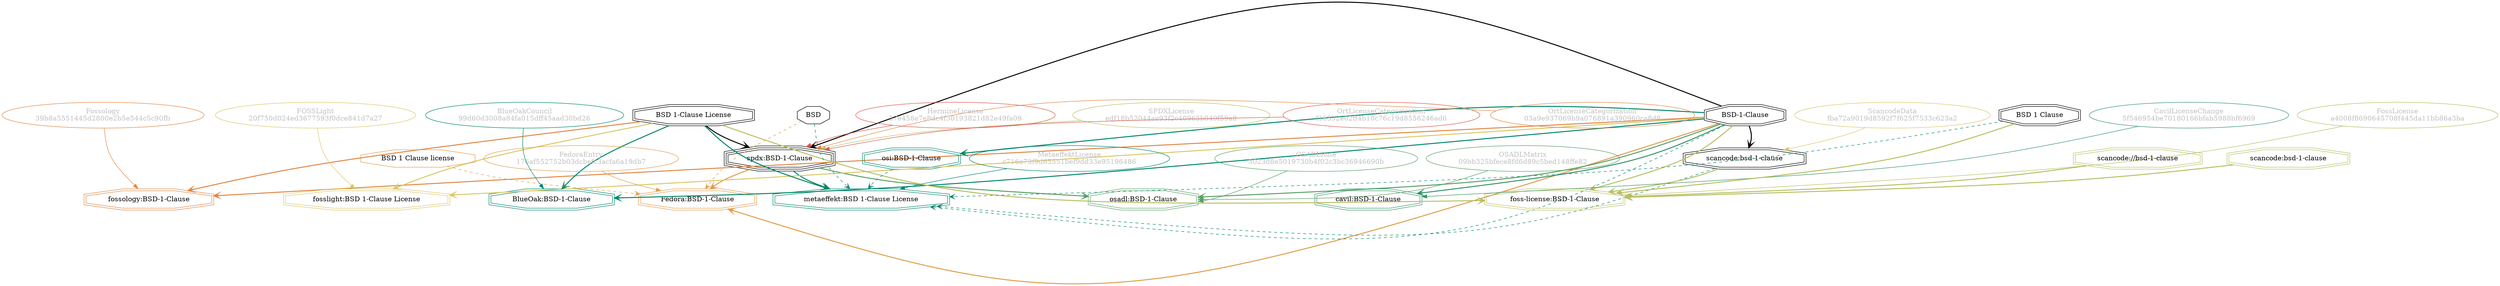 strict digraph {
    node [shape=box];
    graph [splines=curved];
    350 [label="SPDXLicense\nedf18b52044ae93f2c40965b049f59a8"
        ,fontcolor=gray
        ,color="#b8bf62"
        ,fillcolor="beige;1"
        ,shape=ellipse];
    351 [label="spdx:BSD-1-Clause"
        ,shape=tripleoctagon];
    352 [label="BSD-1-Clause"
        ,shape=doubleoctagon];
    353 [label="BSD 1-Clause License"
        ,shape=doubleoctagon];
    5932 [label="FedoraEntry\n176af552752b03dcbefc3acfa6a19db7"
         ,fontcolor=gray
         ,color="#e09d4b"
         ,fillcolor="beige;1"
         ,shape=ellipse];
    5933 [label="Fedora:BSD-1-Clause"
         ,color="#e09d4b"
         ,shape=doubleoctagon];
    5934 [label="BSD 1 Clause license"
         ,color="#e09d4b"
         ,shape=octagon];
    5935 [label=BSD,shape=octagon];
    8647 [label="BlueOakCouncil\n99d60d3008a84fa015dff45aad30bd26"
         ,fontcolor=gray
         ,color="#00876c"
         ,fillcolor="beige;1"
         ,shape=ellipse];
    8648 [label="BlueOak:BSD-1-Clause"
         ,color="#00876c"
         ,shape=doubleoctagon];
    9667 [label="OSADLRule\n3023d8e5019730b4f02c3bc36946690b"
         ,fontcolor=gray
         ,color="#58a066"
         ,fillcolor="beige;1"
         ,shape=ellipse];
    9668 [label="osadl:BSD-1-Clause"
         ,color="#58a066"
         ,shape=doubleoctagon];
    9904 [label="OSADLMatrix\n09bb325bfece8fd6d89c5bed148ffe82"
         ,fontcolor=gray
         ,color="#58a066"
         ,fillcolor="beige;1"
         ,shape=ellipse];
    12764 [label="ScancodeData\nfba72a9019d8592f7f625f7533c623a2"
          ,fontcolor=gray
          ,color="#dac767"
          ,fillcolor="beige;1"
          ,shape=ellipse];
    12765 [label="scancode:bsd-1-clause"
          ,shape=doubleoctagon];
    27607 [label="Fossology\n39b8a5551445d2800e2b5e544c5c90fb"
          ,fontcolor=gray
          ,color="#e18745"
          ,fillcolor="beige;1"
          ,shape=ellipse];
    27608 [label="fossology:BSD-1-Clause"
          ,color="#e18745"
          ,shape=doubleoctagon];
    28614 [label="OrtLicenseCategorization\nf16332e02ff4b10c76c19d8556246ad6"
          ,fontcolor=gray
          ,color="#dc574a"
          ,fillcolor="beige;1"
          ,shape=ellipse];
    35469 [label="OrtLicenseCategorization\n03a9e937069b9a076891a390960ca8d8"
          ,fontcolor=gray
          ,color="#e18745"
          ,fillcolor="beige;1"
          ,shape=ellipse];
    36547 [label="CavilLicenseChange\n5f546954be70180166bfab5988bf6969"
          ,fontcolor=gray
          ,color="#379469"
          ,fillcolor="beige;1"
          ,shape=ellipse];
    36548 [label="cavil:BSD-1-Clause"
          ,color="#379469"
          ,shape=doubleoctagon];
    39634 [label="MetaeffektLicense\nc716a73f9d65551bef9dd33e95196486"
          ,fontcolor=gray
          ,color="#00876c"
          ,fillcolor="beige;1"
          ,shape=ellipse];
    39635 [label="metaeffekt:BSD 1-Clause License"
          ,color="#00876c"
          ,shape=doubleoctagon];
    39636 [label="BSD 1 Clause"
          ,shape=doubleoctagon];
    39637 [label="osi:BSD-1-Clause"
          ,color="#00876c"
          ,shape=doubleoctagon];
    50050 [label="HermineLicense\n37e458e7e8dc4f30193821d82e49fa09"
          ,fontcolor=gray
          ,color="#dc574a"
          ,fillcolor="beige;1"
          ,shape=ellipse];
    50427 [label="FossLicense\na4008f8690645708f445da11bb86a3ba"
          ,fontcolor=gray
          ,color="#b8bf62"
          ,fillcolor="beige;1"
          ,shape=ellipse];
    50428 [label="foss-license:BSD-1-Clause"
          ,color="#b8bf62"
          ,shape=doubleoctagon];
    50429 [label="scancode://bsd-1-clause"
          ,color="#b8bf62"
          ,shape=doubleoctagon];
    50430 [label="scancode:bsd-1-clause"
          ,color="#b8bf62"
          ,shape=doubleoctagon];
    51270 [label="FOSSLight\n20f750d024ed3677593f0dce841d7a27"
          ,fontcolor=gray
          ,color="#dac767"
          ,fillcolor="beige;1"
          ,shape=ellipse];
    51271 [label="fosslight:BSD 1-Clause License"
          ,color="#dac767"
          ,shape=doubleoctagon];
    350 -> 351 [weight=0.5
               ,color="#b8bf62"];
    351 -> 5933 [style=bold
                ,arrowhead=vee
                ,weight=0.7
                ,color="#e09d4b"];
    351 -> 9668 [style=bold
                ,arrowhead=vee
                ,weight=0.7
                ,color="#58a066"];
    351 -> 39635 [style=bold
                 ,arrowhead=vee
                 ,weight=0.7
                 ,color="#00876c"];
    352 -> 351 [style=bold
               ,arrowhead=vee
               ,weight=0.7];
    352 -> 5933 [style=bold
                ,arrowhead=vee
                ,weight=0.7
                ,color="#e09d4b"];
    352 -> 8648 [style=bold
                ,arrowhead=vee
                ,weight=0.7
                ,color="#00876c"];
    352 -> 9668 [style=bold
                ,arrowhead=vee
                ,weight=0.7
                ,color="#58a066"];
    352 -> 12765 [style=bold
                 ,arrowhead=vee
                 ,weight=0.7];
    352 -> 27608 [style=bold
                 ,arrowhead=vee
                 ,weight=0.7
                 ,color="#e18745"];
    352 -> 36548 [style=bold
                 ,arrowhead=vee
                 ,weight=0.7
                 ,color="#379469"];
    352 -> 36548 [style=bold
                 ,arrowhead=vee
                 ,weight=0.7
                 ,color="#379469"];
    352 -> 39635 [style=dashed
                 ,arrowhead=vee
                 ,weight=0.5
                 ,color="#00876c"];
    352 -> 39637 [style=bold
                 ,arrowhead=vee
                 ,weight=0.7
                 ,color="#00876c"];
    352 -> 50428 [style=bold
                 ,arrowhead=vee
                 ,weight=0.7
                 ,color="#b8bf62"];
    352 -> 51271 [style=bold
                 ,arrowhead=vee
                 ,weight=0.7
                 ,color="#dac767"];
    353 -> 351 [style=bold
               ,arrowhead=vee
               ,weight=0.7];
    353 -> 8648 [style=bold
                ,arrowhead=vee
                ,weight=0.7
                ,color="#00876c"];
    353 -> 27608 [style=bold
                 ,arrowhead=vee
                 ,weight=0.7
                 ,color="#e18745"];
    353 -> 39635 [style=bold
                 ,arrowhead=vee
                 ,weight=0.7
                 ,color="#00876c"];
    353 -> 50428 [style=bold
                 ,arrowhead=vee
                 ,weight=0.7
                 ,color="#b8bf62"];
    353 -> 51271 [style=bold
                 ,arrowhead=vee
                 ,weight=0.7
                 ,color="#dac767"];
    5932 -> 5933 [weight=0.5
                 ,color="#e09d4b"];
    5934 -> 5933 [style=dashed
                 ,arrowhead=vee
                 ,weight=0.5
                 ,color="#e09d4b"];
    5935 -> 5933 [style=dashed
                 ,arrowhead=vee
                 ,weight=0.5
                 ,color="#e09d4b"];
    5935 -> 39635 [style=dashed
                  ,arrowhead=vee
                  ,weight=0.5
                  ,color="#00876c"];
    8647 -> 8648 [weight=0.5
                 ,color="#00876c"];
    9667 -> 9668 [weight=0.5
                 ,color="#58a066"];
    9904 -> 9668 [weight=0.5
                 ,color="#58a066"];
    12764 -> 12765 [weight=0.5
                   ,color="#dac767"];
    12765 -> 39635 [style=dashed
                   ,arrowhead=vee
                   ,weight=0.5
                   ,color="#00876c"];
    12765 -> 50428 [style=bold
                   ,arrowhead=vee
                   ,weight=0.7
                   ,color="#b8bf62"];
    27607 -> 27608 [weight=0.5
                   ,color="#e18745"];
    28614 -> 351 [weight=0.5
                 ,color="#dc574a"];
    35469 -> 351 [weight=0.5
                 ,color="#e18745"];
    36547 -> 36548 [weight=0.5
                   ,color="#379469"];
    39634 -> 39635 [weight=0.5
                   ,color="#00876c"];
    39636 -> 39635 [style=dashed
                   ,arrowhead=vee
                   ,weight=0.5
                   ,color="#00876c"];
    39636 -> 50428 [style=bold
                   ,arrowhead=vee
                   ,weight=0.7
                   ,color="#b8bf62"];
    39637 -> 39635 [style=dashed
                   ,arrowhead=vee
                   ,weight=0.5
                   ,color="#00876c"];
    50050 -> 351 [weight=0.5
                 ,color="#dc574a"];
    50427 -> 50428 [weight=0.5
                   ,color="#b8bf62"];
    50429 -> 50428 [style=bold
                   ,arrowhead=vee
                   ,weight=0.7
                   ,color="#b8bf62"];
    50430 -> 50428 [style=bold
                   ,arrowhead=vee
                   ,weight=0.7
                   ,color="#b8bf62"];
    51270 -> 51271 [weight=0.5
                   ,color="#dac767"];
}
